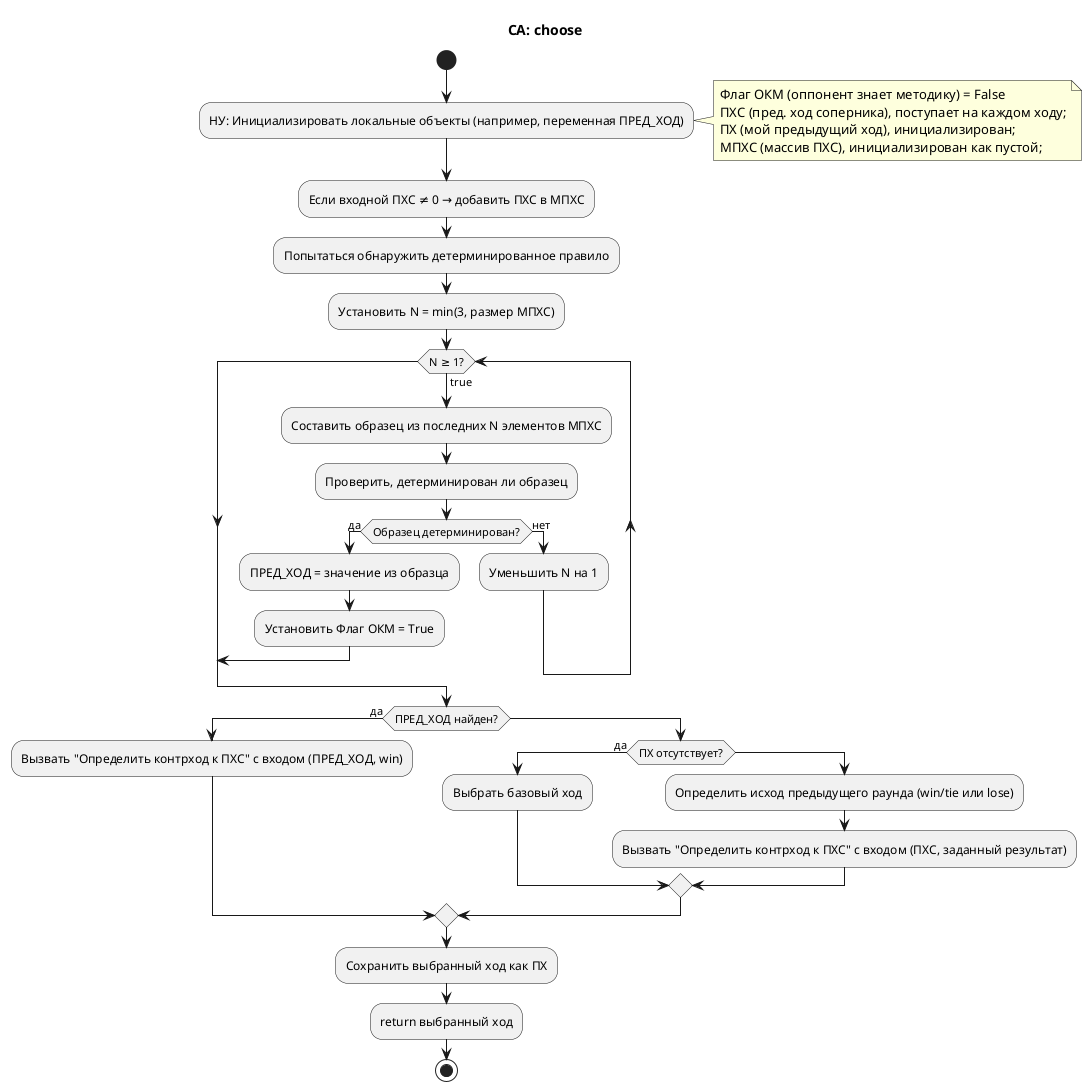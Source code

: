@startuml SA_choose
title СА: choose
start
:НУ: Инициализировать локальные объекты (например, переменная ПРЕД_ХОД);
note right
    Флаг ОКМ (оппонент знает методику) = False
    ПХС (пред. ход соперника), поступает на каждом ходу;
    ПХ (мой предыдущий ход), инициализирован;
    МПХС (массив ПХС), инициализирован как пустой;
end note
:Если входной ПХС ≠ 0 → добавить ПХС в МПХС;
:Попытаться обнаружить детерминированное правило;

:Установить N = min(3, размер МПХС);
while (N ≥ 1?) is (true)
  :Составить образец из последних N элементов МПХС;
  :Проверить, детерминирован ли образец;
  if (Образец детерминирован?) then (да)
    :ПРЕД_ХОД = значение из образца;
    :Установить Флаг ОКМ = True;
    break
  else (нет)
    :Уменьшить N на 1;
  endif
endwhile

if (ПРЕД_ХОД найден?) then (да)
  :Вызвать "Определить контрход к ПХС" с входом (ПРЕД_ХОД, win);
else
  if (ПХ отсутствует?) then (да)
    :Выбрать базовый ход;
  else
    :Определить исход предыдущего раунда (win/tie или lose);
    :Вызвать "Определить контрход к ПХС" с входом (ПХС, заданный результат);
  endif
endif
:Сохранить выбранный ход как ПХ;
:return выбранный ход;
stop
@enduml



@startuml

start

repeat

  :Тестирование;

    if (Что-то пошло не так?) then (нет)
      #palegreen :Тест пройден;
      break
    endif

    ->ошибка;

    :Сообщение: "Длинное сообщение об ошибке";

repeat while (Что-то пошло не так при\nвыводе сообщения об ошибке?) is (да) not (нет)

:Сообщение: "Всё прошло успешно";

stop

@enduml
